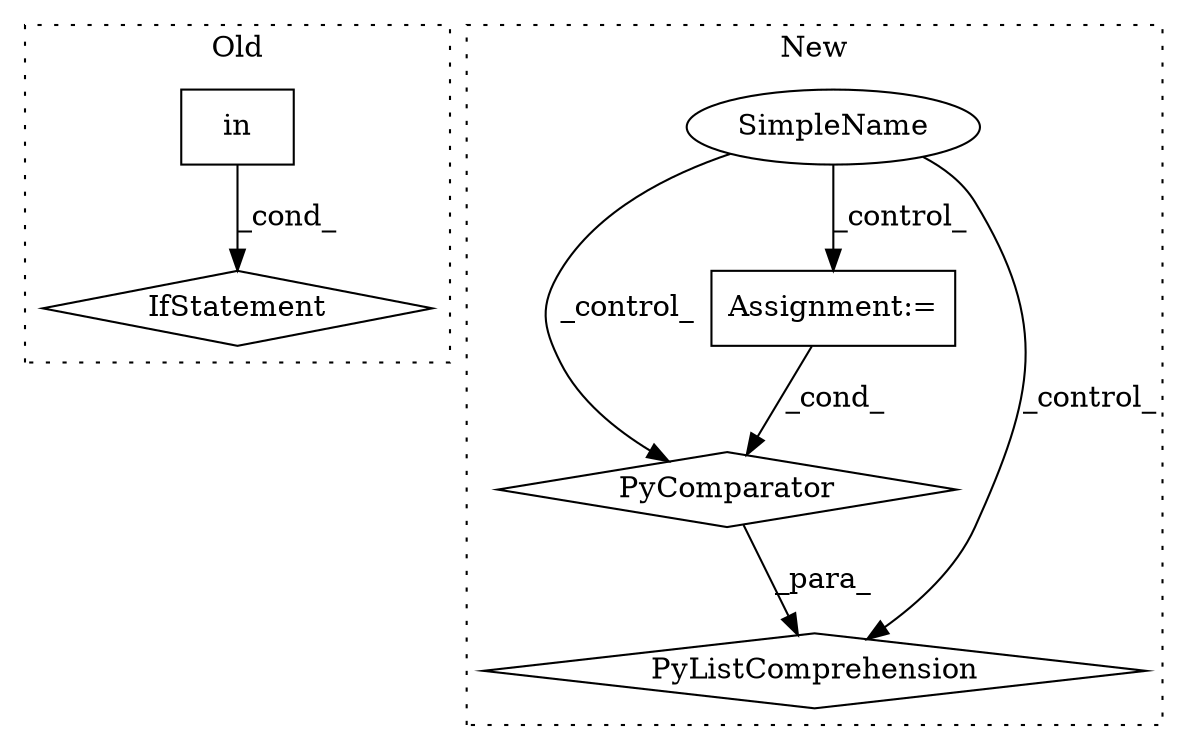 digraph G {
subgraph cluster0 {
1 [label="in" a="105" s="9602" l="30" shape="box"];
6 [label="IfStatement" a="25" s="9592,9632" l="10,2" shape="diamond"];
label = "Old";
style="dotted";
}
subgraph cluster1 {
2 [label="PyComparator" a="113" s="4827" l="22" shape="diamond"];
3 [label="SimpleName" a="42" s="" l="" shape="ellipse"];
4 [label="PyListComprehension" a="109" s="4706" l="151" shape="diamond"];
5 [label="Assignment:=" a="7" s="4577" l="1" shape="box"];
label = "New";
style="dotted";
}
1 -> 6 [label="_cond_"];
2 -> 4 [label="_para_"];
3 -> 4 [label="_control_"];
3 -> 5 [label="_control_"];
3 -> 2 [label="_control_"];
5 -> 2 [label="_cond_"];
}